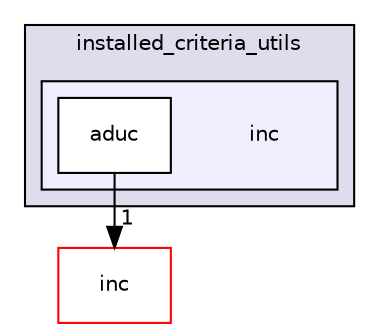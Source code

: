 digraph "src/utils/installed_criteria_utils/inc" {
  compound=true
  node [ fontsize="10", fontname="Helvetica"];
  edge [ labelfontsize="10", labelfontname="Helvetica"];
  subgraph clusterdir_aa2a50208020d13ccb41bd1b8ad13f8b {
    graph [ bgcolor="#ddddee", pencolor="black", label="installed_criteria_utils" fontname="Helvetica", fontsize="10", URL="dir_aa2a50208020d13ccb41bd1b8ad13f8b.html"]
  subgraph clusterdir_b925621d833b7a1dc8fb708f00328665 {
    graph [ bgcolor="#eeeeff", pencolor="black", label="" URL="dir_b925621d833b7a1dc8fb708f00328665.html"];
    dir_b925621d833b7a1dc8fb708f00328665 [shape=plaintext label="inc"];
    dir_8c8f7ce67f04ba97e7c012dd3759b784 [shape=box label="aduc" color="black" fillcolor="white" style="filled" URL="dir_8c8f7ce67f04ba97e7c012dd3759b784.html"];
  }
  }
  dir_6bc6ad22483805bbbda55258ad2a62ea [shape=box label="inc" fillcolor="white" style="filled" color="red" URL="dir_6bc6ad22483805bbbda55258ad2a62ea.html"];
  dir_8c8f7ce67f04ba97e7c012dd3759b784->dir_6bc6ad22483805bbbda55258ad2a62ea [headlabel="1", labeldistance=1.5 headhref="dir_000200_000137.html"];
}
